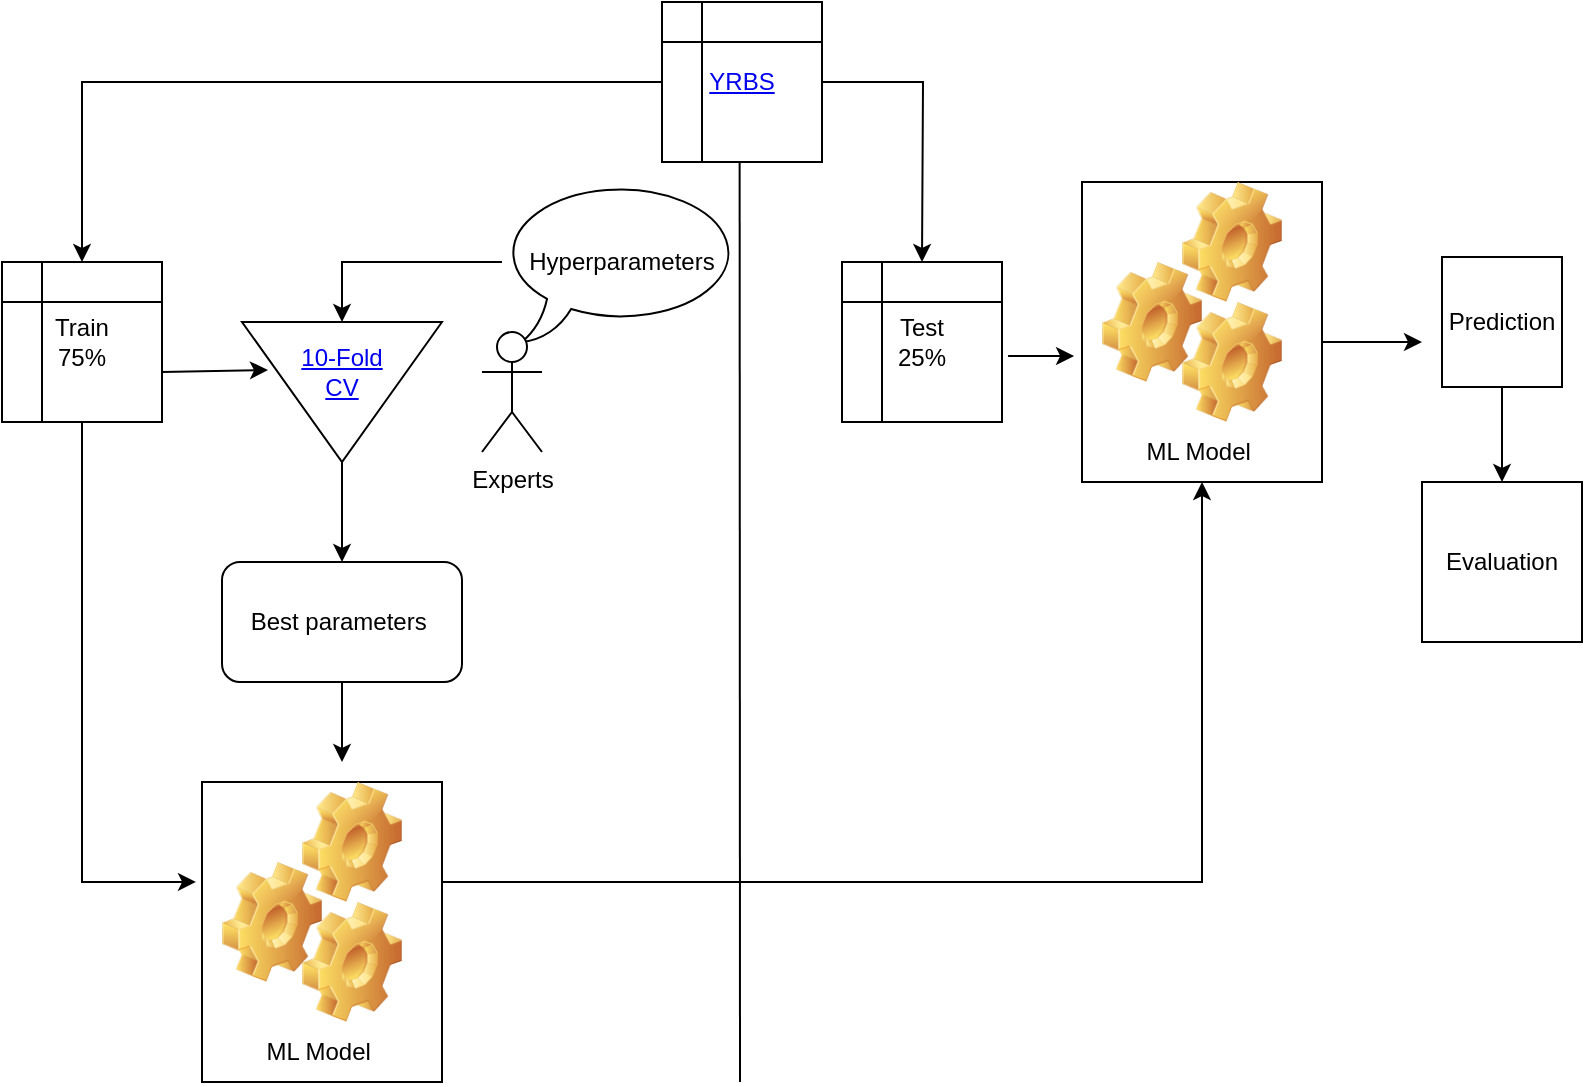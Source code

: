 <mxfile version="21.2.3" type="device">
  <diagram id="bx-_b9-Gcl-_Cjds4ZAX" name="Page-1">
    <mxGraphModel dx="824" dy="844" grid="1" gridSize="10" guides="1" tooltips="1" connect="1" arrows="1" fold="1" page="1" pageScale="1" pageWidth="850" pageHeight="1100" math="0" shadow="0">
      <root>
        <mxCell id="0" />
        <mxCell id="1" parent="0" />
        <mxCell id="27wcmQvTUOczs37cr8wY-7" style="edgeStyle=orthogonalEdgeStyle;rounded=0;orthogonalLoop=1;jettySize=auto;html=1;entryX=0.5;entryY=0;entryDx=0;entryDy=0;" parent="1" source="27wcmQvTUOczs37cr8wY-1" target="27wcmQvTUOczs37cr8wY-5" edge="1">
          <mxGeometry relative="1" as="geometry" />
        </mxCell>
        <mxCell id="27wcmQvTUOczs37cr8wY-11" style="edgeStyle=orthogonalEdgeStyle;rounded=0;orthogonalLoop=1;jettySize=auto;html=1;" parent="1" source="27wcmQvTUOczs37cr8wY-1" edge="1">
          <mxGeometry relative="1" as="geometry">
            <mxPoint x="500" y="140" as="targetPoint" />
          </mxGeometry>
        </mxCell>
        <UserObject label="&lt;a href=&quot;(./nodes/yrbs.rmd)&quot;&gt;YRBS&lt;/a&gt;" link="https://github.com/ccani007/toy-flowchart/blob/main/nodes/yrbs.html" id="27wcmQvTUOczs37cr8wY-1">
          <mxCell style="shape=internalStorage;whiteSpace=wrap;html=1;backgroundOutline=1;" parent="1" vertex="1">
            <mxGeometry x="370" y="10" width="80" height="80" as="geometry" />
          </mxCell>
        </UserObject>
        <mxCell id="27wcmQvTUOczs37cr8wY-4" value="" style="endArrow=none;html=1;rounded=0;" parent="1" edge="1">
          <mxGeometry width="50" height="50" relative="1" as="geometry">
            <mxPoint x="409" y="550" as="sourcePoint" />
            <mxPoint x="408.82" y="90" as="targetPoint" />
          </mxGeometry>
        </mxCell>
        <mxCell id="27wcmQvTUOczs37cr8wY-5" value="Train&lt;br&gt;75%" style="shape=internalStorage;whiteSpace=wrap;html=1;backgroundOutline=1;" parent="1" vertex="1">
          <mxGeometry x="40" y="140" width="80" height="80" as="geometry" />
        </mxCell>
        <mxCell id="27wcmQvTUOczs37cr8wY-6" value="Test&lt;br&gt;25%" style="shape=internalStorage;whiteSpace=wrap;html=1;backgroundOutline=1;" parent="1" vertex="1">
          <mxGeometry x="460" y="140" width="80" height="80" as="geometry" />
        </mxCell>
        <mxCell id="27wcmQvTUOczs37cr8wY-14" style="edgeStyle=orthogonalEdgeStyle;rounded=0;orthogonalLoop=1;jettySize=auto;html=1;entryX=0.5;entryY=1;entryDx=0;entryDy=0;entryPerimeter=0;" parent="1" source="27wcmQvTUOczs37cr8wY-12" target="27wcmQvTUOczs37cr8wY-13" edge="1">
          <mxGeometry relative="1" as="geometry" />
        </mxCell>
        <mxCell id="27wcmQvTUOczs37cr8wY-12" value="Hyperparameters" style="whiteSpace=wrap;html=1;shape=mxgraph.basic.oval_callout" parent="1" vertex="1">
          <mxGeometry x="290" y="100" width="120" height="80" as="geometry" />
        </mxCell>
        <mxCell id="27wcmQvTUOczs37cr8wY-19" style="edgeStyle=orthogonalEdgeStyle;rounded=0;orthogonalLoop=1;jettySize=auto;html=1;entryX=0.5;entryY=0;entryDx=0;entryDy=0;" parent="1" source="27wcmQvTUOczs37cr8wY-13" target="27wcmQvTUOczs37cr8wY-18" edge="1">
          <mxGeometry relative="1" as="geometry" />
        </mxCell>
        <mxCell id="27wcmQvTUOczs37cr8wY-13" value="" style="verticalLabelPosition=bottom;verticalAlign=top;html=1;shape=mxgraph.basic.acute_triangle;dx=0.5;rotation=-180;" parent="1" vertex="1">
          <mxGeometry x="160" y="170" width="100" height="70" as="geometry" />
        </mxCell>
        <mxCell id="27wcmQvTUOczs37cr8wY-17" value="&lt;a href=&quot;https://github.com/ccani007/toy-flowchart/blob/main/functions/10-fold-CV.html&quot;&gt;10-Fold&lt;br&gt;CV&lt;/a&gt;" style="text;html=1;strokeColor=none;fillColor=none;align=center;verticalAlign=middle;whiteSpace=wrap;rounded=0;" parent="1" vertex="1">
          <mxGeometry x="180" y="180" width="60" height="30" as="geometry" />
        </mxCell>
        <mxCell id="27wcmQvTUOczs37cr8wY-18" value="Best parameters&amp;nbsp;" style="rounded=1;whiteSpace=wrap;html=1;" parent="1" vertex="1">
          <mxGeometry x="150" y="290" width="120" height="60" as="geometry" />
        </mxCell>
        <mxCell id="27wcmQvTUOczs37cr8wY-71" style="edgeStyle=orthogonalEdgeStyle;rounded=0;orthogonalLoop=1;jettySize=auto;html=1;entryX=0.5;entryY=1;entryDx=0;entryDy=0;" parent="1" source="27wcmQvTUOczs37cr8wY-29" target="27wcmQvTUOczs37cr8wY-70" edge="1">
          <mxGeometry relative="1" as="geometry">
            <Array as="points">
              <mxPoint x="640" y="450" />
            </Array>
          </mxGeometry>
        </mxCell>
        <mxCell id="27wcmQvTUOczs37cr8wY-29" value="" style="rounded=0;whiteSpace=wrap;html=1;" parent="1" vertex="1">
          <mxGeometry x="140" y="400" width="120" height="150" as="geometry" />
        </mxCell>
        <mxCell id="27wcmQvTUOczs37cr8wY-22" value="" style="shape=image;html=1;verticalLabelPosition=bottom;verticalAlign=top;imageAspect=0;image=img/clipart/Gear_128x128.png" parent="1" vertex="1">
          <mxGeometry x="190" y="400" width="50" height="60" as="geometry" />
        </mxCell>
        <mxCell id="27wcmQvTUOczs37cr8wY-23" value="" style="shape=image;html=1;verticalLabelPosition=bottom;verticalAlign=top;imageAspect=0;image=img/clipart/Gear_128x128.png" parent="1" vertex="1">
          <mxGeometry x="150" y="440" width="50" height="60" as="geometry" />
        </mxCell>
        <mxCell id="27wcmQvTUOczs37cr8wY-28" value="" style="shape=image;html=1;verticalLabelPosition=bottom;verticalAlign=top;imageAspect=0;image=img/clipart/Gear_128x128.png" parent="1" vertex="1">
          <mxGeometry x="190" y="460" width="50" height="60" as="geometry" />
        </mxCell>
        <mxCell id="27wcmQvTUOczs37cr8wY-30" value="ML Model&amp;nbsp;" style="text;html=1;strokeColor=none;fillColor=none;align=center;verticalAlign=middle;whiteSpace=wrap;rounded=0;" parent="1" vertex="1">
          <mxGeometry x="170" y="520" width="60" height="30" as="geometry" />
        </mxCell>
        <mxCell id="27wcmQvTUOczs37cr8wY-51" value="" style="endArrow=classic;html=1;rounded=0;exitX=0.5;exitY=1;exitDx=0;exitDy=0;entryX=-0.025;entryY=0.333;entryDx=0;entryDy=0;entryPerimeter=0;" parent="1" source="27wcmQvTUOczs37cr8wY-5" target="27wcmQvTUOczs37cr8wY-29" edge="1">
          <mxGeometry width="50" height="50" relative="1" as="geometry">
            <mxPoint x="50" y="290" as="sourcePoint" />
            <mxPoint x="60" y="630" as="targetPoint" />
            <Array as="points">
              <mxPoint x="80" y="450" />
            </Array>
          </mxGeometry>
        </mxCell>
        <mxCell id="27wcmQvTUOczs37cr8wY-55" value="" style="endArrow=classic;html=1;rounded=0;exitX=0.5;exitY=1;exitDx=0;exitDy=0;" parent="1" source="27wcmQvTUOczs37cr8wY-18" edge="1">
          <mxGeometry width="50" height="50" relative="1" as="geometry">
            <mxPoint x="185" y="390" as="sourcePoint" />
            <mxPoint x="210" y="390" as="targetPoint" />
          </mxGeometry>
        </mxCell>
        <mxCell id="27wcmQvTUOczs37cr8wY-66" value="" style="rounded=0;whiteSpace=wrap;html=1;" parent="1" vertex="1">
          <mxGeometry x="580" y="100" width="120" height="150" as="geometry" />
        </mxCell>
        <mxCell id="27wcmQvTUOczs37cr8wY-67" value="" style="shape=image;html=1;verticalLabelPosition=bottom;verticalAlign=top;imageAspect=0;image=img/clipart/Gear_128x128.png" parent="1" vertex="1">
          <mxGeometry x="630" y="100" width="50" height="60" as="geometry" />
        </mxCell>
        <mxCell id="27wcmQvTUOczs37cr8wY-68" value="" style="shape=image;html=1;verticalLabelPosition=bottom;verticalAlign=top;imageAspect=0;image=img/clipart/Gear_128x128.png" parent="1" vertex="1">
          <mxGeometry x="590" y="140" width="50" height="60" as="geometry" />
        </mxCell>
        <mxCell id="27wcmQvTUOczs37cr8wY-69" value="" style="shape=image;html=1;verticalLabelPosition=bottom;verticalAlign=top;imageAspect=0;image=img/clipart/Gear_128x128.png" parent="1" vertex="1">
          <mxGeometry x="630" y="160" width="50" height="60" as="geometry" />
        </mxCell>
        <mxCell id="27wcmQvTUOczs37cr8wY-70" value="ML Model&amp;nbsp;" style="text;html=1;strokeColor=none;fillColor=none;align=center;verticalAlign=middle;whiteSpace=wrap;rounded=0;" parent="1" vertex="1">
          <mxGeometry x="610" y="220" width="60" height="30" as="geometry" />
        </mxCell>
        <mxCell id="27wcmQvTUOczs37cr8wY-73" value="" style="endArrow=classic;html=1;rounded=0;exitX=1.038;exitY=0.588;exitDx=0;exitDy=0;exitPerimeter=0;entryX=-0.033;entryY=0.58;entryDx=0;entryDy=0;entryPerimeter=0;" parent="1" source="27wcmQvTUOczs37cr8wY-6" target="27wcmQvTUOczs37cr8wY-66" edge="1">
          <mxGeometry width="50" height="50" relative="1" as="geometry">
            <mxPoint x="510" y="270" as="sourcePoint" />
            <mxPoint x="560" y="220" as="targetPoint" />
          </mxGeometry>
        </mxCell>
        <mxCell id="27wcmQvTUOczs37cr8wY-75" value="" style="endArrow=classic;html=1;rounded=0;" parent="1" edge="1">
          <mxGeometry width="50" height="50" relative="1" as="geometry">
            <mxPoint x="700" y="180" as="sourcePoint" />
            <mxPoint x="750" y="180" as="targetPoint" />
          </mxGeometry>
        </mxCell>
        <mxCell id="27wcmQvTUOczs37cr8wY-78" value="" style="edgeStyle=orthogonalEdgeStyle;rounded=0;orthogonalLoop=1;jettySize=auto;html=1;" parent="1" source="27wcmQvTUOczs37cr8wY-76" target="27wcmQvTUOczs37cr8wY-77" edge="1">
          <mxGeometry relative="1" as="geometry" />
        </mxCell>
        <mxCell id="27wcmQvTUOczs37cr8wY-76" value="Prediction" style="rounded=0;whiteSpace=wrap;html=1;rotation=0;" parent="1" vertex="1">
          <mxGeometry x="760" y="137.5" width="60" height="65" as="geometry" />
        </mxCell>
        <mxCell id="27wcmQvTUOczs37cr8wY-77" value="Evaluation" style="whiteSpace=wrap;html=1;aspect=fixed;" parent="1" vertex="1">
          <mxGeometry x="750" y="250" width="80" height="80" as="geometry" />
        </mxCell>
        <mxCell id="27wcmQvTUOczs37cr8wY-79" value="" style="endArrow=classic;html=1;rounded=0;entryX=0.87;entryY=0.657;entryDx=0;entryDy=0;entryPerimeter=0;" parent="1" target="27wcmQvTUOczs37cr8wY-13" edge="1">
          <mxGeometry width="50" height="50" relative="1" as="geometry">
            <mxPoint x="120" y="195" as="sourcePoint" />
            <mxPoint x="170" y="145" as="targetPoint" />
          </mxGeometry>
        </mxCell>
        <mxCell id="27wcmQvTUOczs37cr8wY-80" value="Experts" style="shape=umlActor;verticalLabelPosition=bottom;verticalAlign=top;html=1;outlineConnect=0;" parent="1" vertex="1">
          <mxGeometry x="280" y="175" width="30" height="60" as="geometry" />
        </mxCell>
      </root>
    </mxGraphModel>
  </diagram>
</mxfile>
